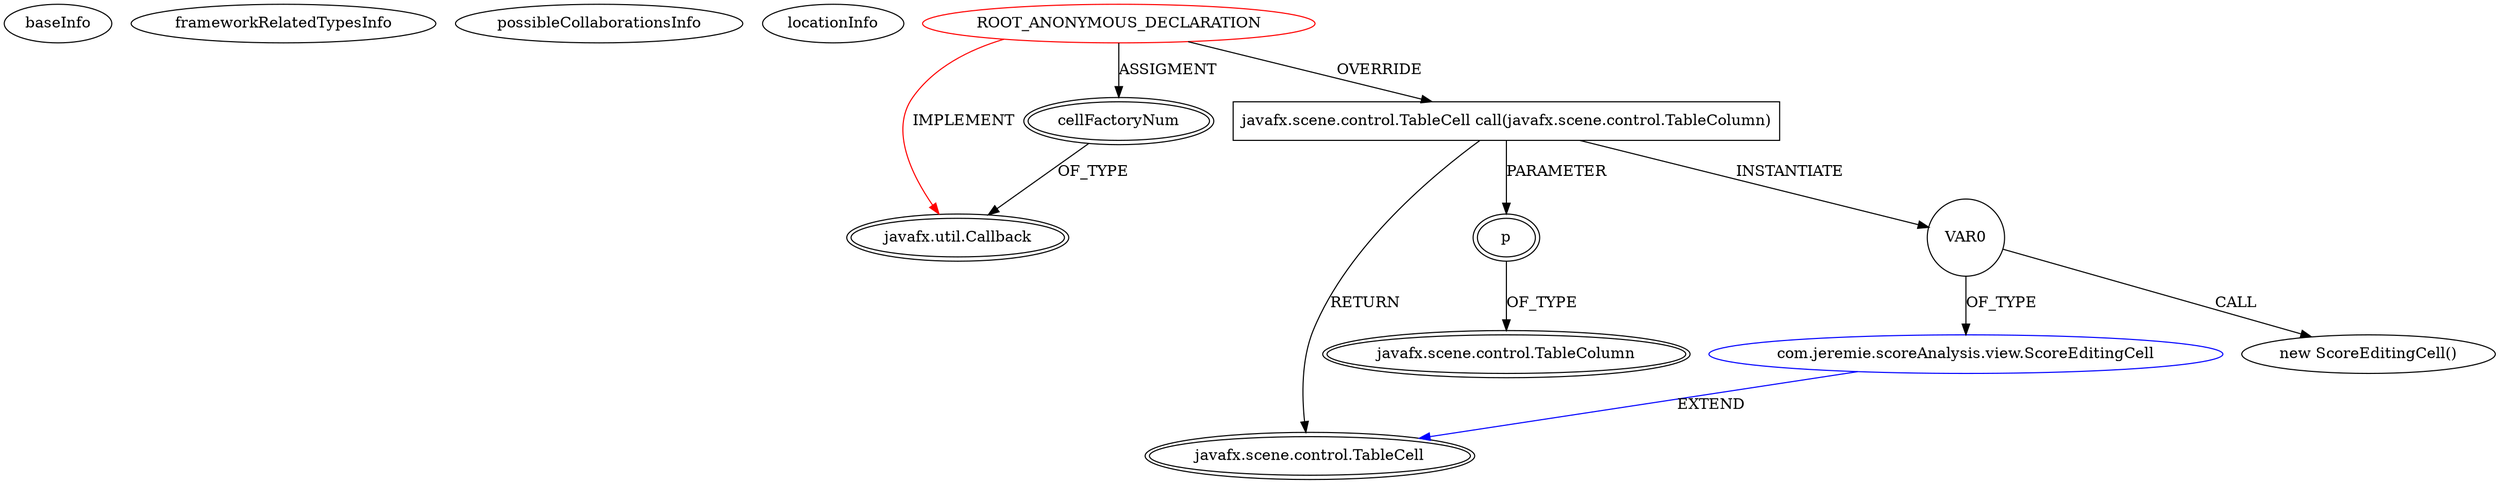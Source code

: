 digraph {
baseInfo[graphId=616,category="extension_graph",isAnonymous=true,possibleRelation=true]
frameworkRelatedTypesInfo[0="javafx.util.Callback"]
possibleCollaborationsInfo[0="616~OVERRIDING_METHOD_DECLARATION-INSTANTIATION-~javafx.util.Callback ~javafx.scene.control.TableCell ~true~false"]
locationInfo[projectName="JeremieAstray-studentScoreAnalysis",filePath="/JeremieAstray-studentScoreAnalysis/studentScoreAnalysis-master/src/com/jeremie/scoreAnalysis/controller/MainController.java",contextSignature="void tableViewinitialize()",graphId="616"]
0[label="ROOT_ANONYMOUS_DECLARATION",vertexType="ROOT_ANONYMOUS_DECLARATION",isFrameworkType=false,color=red]
1[label="javafx.util.Callback",vertexType="FRAMEWORK_INTERFACE_TYPE",isFrameworkType=true,peripheries=2]
2[label="cellFactoryNum",vertexType="OUTSIDE_VARIABLE_EXPRESION",isFrameworkType=true,peripheries=2]
4[label="javafx.scene.control.TableCell call(javafx.scene.control.TableColumn)",vertexType="OVERRIDING_METHOD_DECLARATION",isFrameworkType=false,shape=box]
5[label="javafx.scene.control.TableCell",vertexType="FRAMEWORK_CLASS_TYPE",isFrameworkType=true,peripheries=2]
6[label="p",vertexType="PARAMETER_DECLARATION",isFrameworkType=true,peripheries=2]
7[label="javafx.scene.control.TableColumn",vertexType="FRAMEWORK_CLASS_TYPE",isFrameworkType=true,peripheries=2]
9[label="VAR0",vertexType="VARIABLE_EXPRESION",isFrameworkType=false,shape=circle]
10[label="com.jeremie.scoreAnalysis.view.ScoreEditingCell",vertexType="REFERENCE_CLIENT_CLASS_DECLARATION",isFrameworkType=false,color=blue]
8[label="new ScoreEditingCell()",vertexType="CONSTRUCTOR_CALL",isFrameworkType=false]
0->1[label="IMPLEMENT",color=red]
0->2[label="ASSIGMENT"]
2->1[label="OF_TYPE"]
0->4[label="OVERRIDE"]
4->5[label="RETURN"]
6->7[label="OF_TYPE"]
4->6[label="PARAMETER"]
4->9[label="INSTANTIATE"]
10->5[label="EXTEND",color=blue]
9->10[label="OF_TYPE"]
9->8[label="CALL"]
}
